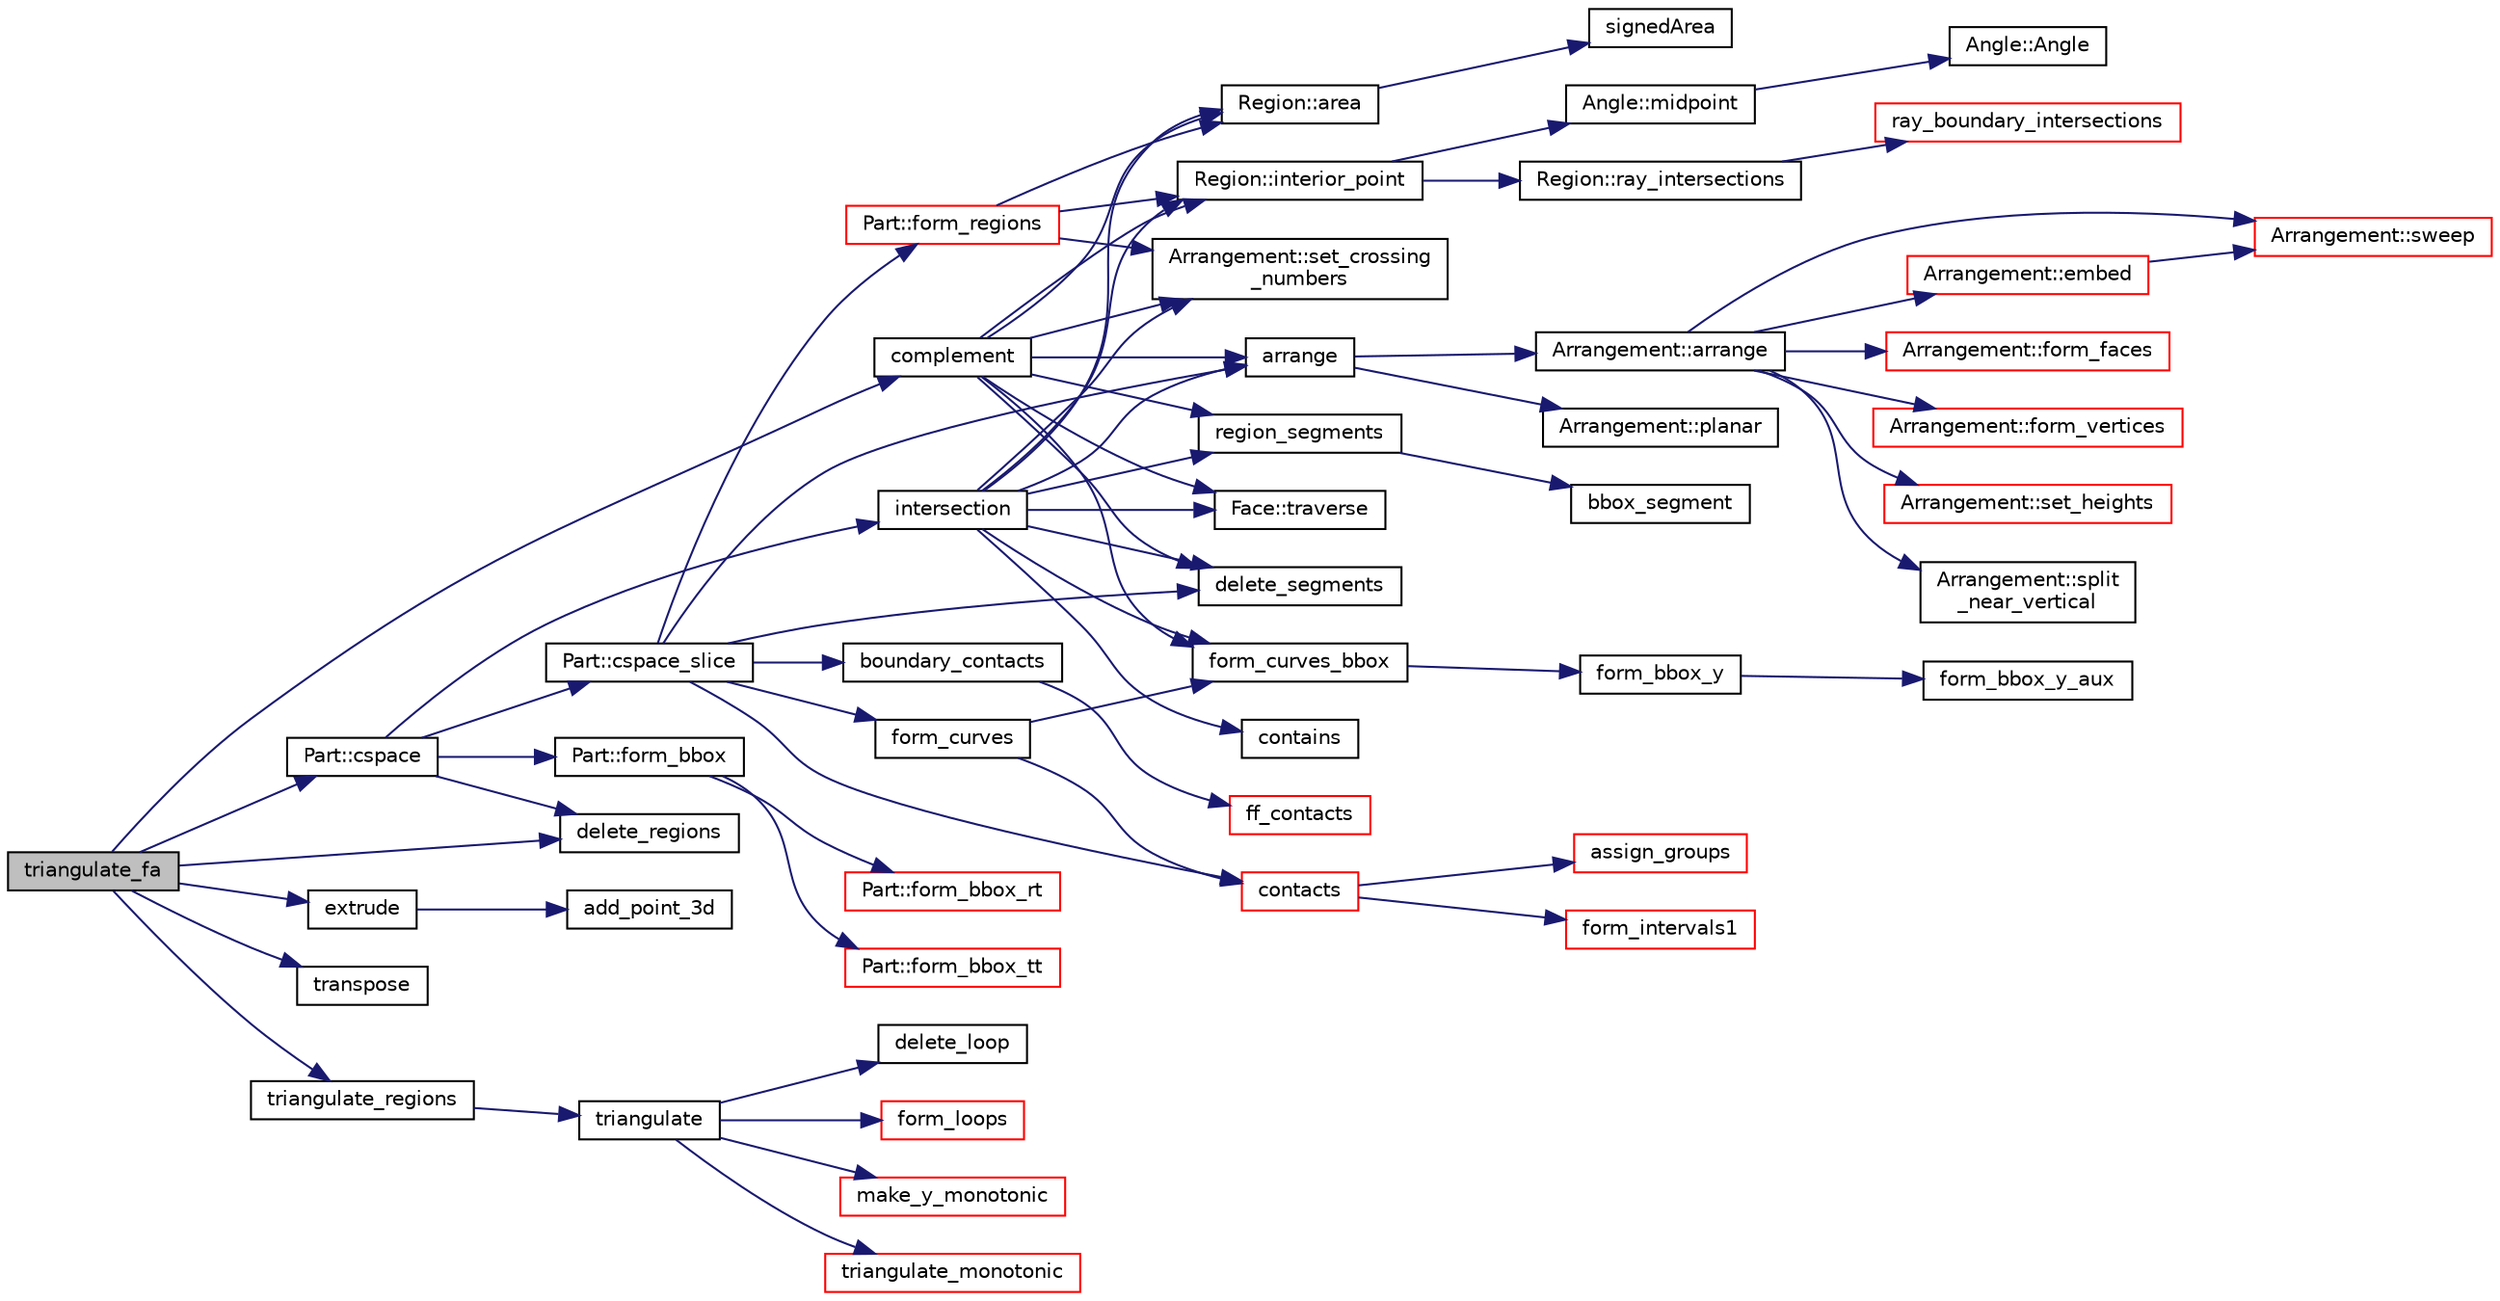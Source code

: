 digraph "triangulate_fa"
{
 // LATEX_PDF_SIZE
  edge [fontname="Helvetica",fontsize="10",labelfontname="Helvetica",labelfontsize="10"];
  node [fontname="Helvetica",fontsize="10",shape=record];
  rankdir="LR";
  Node1 [label="triangulate_fa",height=0.2,width=0.4,color="black", fillcolor="grey75", style="filled", fontcolor="black",tooltip=" "];
  Node1 -> Node2 [color="midnightblue",fontsize="10",style="solid",fontname="Helvetica"];
  Node2 [label="complement",height=0.2,width=0.4,color="black", fillcolor="white", style="filled",URL="$d7/d5f/system_8_c.html#a26844aaf5673452ccde61452e2431248",tooltip=" "];
  Node2 -> Node3 [color="midnightblue",fontsize="10",style="solid",fontname="Helvetica"];
  Node3 [label="Region::area",height=0.2,width=0.4,color="black", fillcolor="white", style="filled",URL="$df/d6c/class_region.html#ab694b0cf7e7ce0eb31b2d8b93201b6b9",tooltip=" "];
  Node3 -> Node4 [color="midnightblue",fontsize="10",style="solid",fontname="Helvetica"];
  Node4 [label="signedArea",height=0.2,width=0.4,color="black", fillcolor="white", style="filled",URL="$d5/d00/point_8_c.html#ac3461a08db55ea6d28a406f79a317cbd",tooltip=" "];
  Node2 -> Node5 [color="midnightblue",fontsize="10",style="solid",fontname="Helvetica"];
  Node5 [label="arrange",height=0.2,width=0.4,color="black", fillcolor="white", style="filled",URL="$d0/d11/arrange_8_c.html#a8f0f410db8738d9121c7b0a2629abd5d",tooltip=" "];
  Node5 -> Node6 [color="midnightblue",fontsize="10",style="solid",fontname="Helvetica"];
  Node6 [label="Arrangement::arrange",height=0.2,width=0.4,color="black", fillcolor="white", style="filled",URL="$d8/d46/class_arrangement.html#aa48e67ecbf171616e989d936e221a4e1",tooltip=" "];
  Node6 -> Node7 [color="midnightblue",fontsize="10",style="solid",fontname="Helvetica"];
  Node7 [label="Arrangement::embed",height=0.2,width=0.4,color="red", fillcolor="white", style="filled",URL="$d8/d46/class_arrangement.html#a837e4a1bfbca4ab14ed01a24ce7515c3",tooltip=" "];
  Node7 -> Node19 [color="midnightblue",fontsize="10",style="solid",fontname="Helvetica"];
  Node19 [label="Arrangement::sweep",height=0.2,width=0.4,color="red", fillcolor="white", style="filled",URL="$d8/d46/class_arrangement.html#ab638b3ef9af934a17614629b863c5de6",tooltip=" "];
  Node6 -> Node65 [color="midnightblue",fontsize="10",style="solid",fontname="Helvetica"];
  Node65 [label="Arrangement::form_faces",height=0.2,width=0.4,color="red", fillcolor="white", style="filled",URL="$d8/d46/class_arrangement.html#a4a4e0faf951ffd402c51b37ee383c0f2",tooltip=" "];
  Node6 -> Node72 [color="midnightblue",fontsize="10",style="solid",fontname="Helvetica"];
  Node72 [label="Arrangement::form_vertices",height=0.2,width=0.4,color="red", fillcolor="white", style="filled",URL="$d8/d46/class_arrangement.html#a7e203ff49daed9d0cbb8a8c3f4a5e4d7",tooltip=" "];
  Node6 -> Node74 [color="midnightblue",fontsize="10",style="solid",fontname="Helvetica"];
  Node74 [label="Arrangement::set_heights",height=0.2,width=0.4,color="red", fillcolor="white", style="filled",URL="$d8/d46/class_arrangement.html#a30f38146a5c6d702e2fa799c877c5b9b",tooltip=" "];
  Node6 -> Node77 [color="midnightblue",fontsize="10",style="solid",fontname="Helvetica"];
  Node77 [label="Arrangement::split\l_near_vertical",height=0.2,width=0.4,color="black", fillcolor="white", style="filled",URL="$d8/d46/class_arrangement.html#a406f7d20fee3b3b5c4763ba373de575a",tooltip=" "];
  Node6 -> Node19 [color="midnightblue",fontsize="10",style="solid",fontname="Helvetica"];
  Node5 -> Node78 [color="midnightblue",fontsize="10",style="solid",fontname="Helvetica"];
  Node78 [label="Arrangement::planar",height=0.2,width=0.4,color="black", fillcolor="white", style="filled",URL="$d8/d46/class_arrangement.html#af28f7ac0fe77372bc47af2ca03fe3e2a",tooltip=" "];
  Node2 -> Node79 [color="midnightblue",fontsize="10",style="solid",fontname="Helvetica"];
  Node79 [label="delete_segments",height=0.2,width=0.4,color="black", fillcolor="white", style="filled",URL="$d0/d11/arrange_8_c.html#ad281dbb75f898810d2d7ab25fbabbe98",tooltip=" "];
  Node2 -> Node80 [color="midnightblue",fontsize="10",style="solid",fontname="Helvetica"];
  Node80 [label="form_curves_bbox",height=0.2,width=0.4,color="black", fillcolor="white", style="filled",URL="$d6/d39/cs_8_c.html#a482936b55574b568da61cb5eada15921",tooltip=" "];
  Node80 -> Node81 [color="midnightblue",fontsize="10",style="solid",fontname="Helvetica"];
  Node81 [label="form_bbox_y",height=0.2,width=0.4,color="black", fillcolor="white", style="filled",URL="$d6/d39/cs_8_c.html#aa7cd0a64787cd04f01dee36ddd743cbd",tooltip=" "];
  Node81 -> Node82 [color="midnightblue",fontsize="10",style="solid",fontname="Helvetica"];
  Node82 [label="form_bbox_y_aux",height=0.2,width=0.4,color="black", fillcolor="white", style="filled",URL="$d6/d39/cs_8_c.html#a3c6609782ba59227978ea33a40d4ab2f",tooltip=" "];
  Node2 -> Node83 [color="midnightblue",fontsize="10",style="solid",fontname="Helvetica"];
  Node83 [label="Region::interior_point",height=0.2,width=0.4,color="black", fillcolor="white", style="filled",URL="$df/d6c/class_region.html#adefc4eeb2fc71edce16765fadb188f54",tooltip=" "];
  Node83 -> Node84 [color="midnightblue",fontsize="10",style="solid",fontname="Helvetica"];
  Node84 [label="Angle::midpoint",height=0.2,width=0.4,color="black", fillcolor="white", style="filled",URL="$d2/d39/class_angle.html#ae629906afe7b1653d224d953c857495a",tooltip=" "];
  Node84 -> Node85 [color="midnightblue",fontsize="10",style="solid",fontname="Helvetica"];
  Node85 [label="Angle::Angle",height=0.2,width=0.4,color="black", fillcolor="white", style="filled",URL="$d2/d39/class_angle.html#aca3c6e1519b40835d31736430ca082a9",tooltip=" "];
  Node83 -> Node86 [color="midnightblue",fontsize="10",style="solid",fontname="Helvetica"];
  Node86 [label="Region::ray_intersections",height=0.2,width=0.4,color="black", fillcolor="white", style="filled",URL="$df/d6c/class_region.html#a651358fb7bf2d65c3e6b185e5bfbb4b8",tooltip=" "];
  Node86 -> Node87 [color="midnightblue",fontsize="10",style="solid",fontname="Helvetica"];
  Node87 [label="ray_boundary_intersections",height=0.2,width=0.4,color="red", fillcolor="white", style="filled",URL="$d1/d25/region_8_c.html#a1194f4cdf0df8ec67b82a1012877842e",tooltip=" "];
  Node2 -> Node89 [color="midnightblue",fontsize="10",style="solid",fontname="Helvetica"];
  Node89 [label="region_segments",height=0.2,width=0.4,color="black", fillcolor="white", style="filled",URL="$d7/d5f/system_8_c.html#a660c3a3ae325298d0792a433ab9c9683",tooltip=" "];
  Node89 -> Node90 [color="midnightblue",fontsize="10",style="solid",fontname="Helvetica"];
  Node90 [label="bbox_segment",height=0.2,width=0.4,color="black", fillcolor="white", style="filled",URL="$d7/d5f/system_8_c.html#a82cbf5939ab5e9004e60e80823669680",tooltip=" "];
  Node2 -> Node91 [color="midnightblue",fontsize="10",style="solid",fontname="Helvetica"];
  Node91 [label="Arrangement::set_crossing\l_numbers",height=0.2,width=0.4,color="black", fillcolor="white", style="filled",URL="$d8/d46/class_arrangement.html#ac8aba3d8b28ba91cc00caaceac51d010",tooltip=" "];
  Node2 -> Node92 [color="midnightblue",fontsize="10",style="solid",fontname="Helvetica"];
  Node92 [label="Face::traverse",height=0.2,width=0.4,color="black", fillcolor="white", style="filled",URL="$d5/d2a/class_face.html#a3827ab35011657d59b73d5c1603dbe27",tooltip=" "];
  Node1 -> Node93 [color="midnightblue",fontsize="10",style="solid",fontname="Helvetica"];
  Node93 [label="Part::cspace",height=0.2,width=0.4,color="black", fillcolor="white", style="filled",URL="$db/d16/class_part.html#a9c2bd794a4a3973f19399344f44ad7dc",tooltip=" "];
  Node93 -> Node94 [color="midnightblue",fontsize="10",style="solid",fontname="Helvetica"];
  Node94 [label="Part::cspace_slice",height=0.2,width=0.4,color="black", fillcolor="white", style="filled",URL="$db/d16/class_part.html#aa13a2e3545f09854a75612909db0fe3d",tooltip=" "];
  Node94 -> Node5 [color="midnightblue",fontsize="10",style="solid",fontname="Helvetica"];
  Node94 -> Node95 [color="midnightblue",fontsize="10",style="solid",fontname="Helvetica"];
  Node95 [label="boundary_contacts",height=0.2,width=0.4,color="black", fillcolor="white", style="filled",URL="$d6/d39/cs_8_c.html#a30a9ef5a79bae429ee0c6947c9653f9a",tooltip=" "];
  Node95 -> Node96 [color="midnightblue",fontsize="10",style="solid",fontname="Helvetica"];
  Node96 [label="ff_contacts",height=0.2,width=0.4,color="red", fillcolor="white", style="filled",URL="$d6/d39/cs_8_c.html#afe4e4956749b12cf1bc61aa7def7e7b0",tooltip=" "];
  Node94 -> Node99 [color="midnightblue",fontsize="10",style="solid",fontname="Helvetica"];
  Node99 [label="contacts",height=0.2,width=0.4,color="red", fillcolor="white", style="filled",URL="$d6/d39/cs_8_c.html#abcd699cfbf8e64e6e6bb76bd8dda4579",tooltip=" "];
  Node99 -> Node100 [color="midnightblue",fontsize="10",style="solid",fontname="Helvetica"];
  Node100 [label="assign_groups",height=0.2,width=0.4,color="red", fillcolor="white", style="filled",URL="$d6/d39/cs_8_c.html#ae2d6005c9e2d3cb6672f64ff3126a498",tooltip=" "];
  Node99 -> Node106 [color="midnightblue",fontsize="10",style="solid",fontname="Helvetica"];
  Node106 [label="form_intervals1",height=0.2,width=0.4,color="red", fillcolor="white", style="filled",URL="$d6/d39/cs_8_c.html#afe96afa91adada0de2001ee6839aa644",tooltip=" "];
  Node94 -> Node79 [color="midnightblue",fontsize="10",style="solid",fontname="Helvetica"];
  Node94 -> Node179 [color="midnightblue",fontsize="10",style="solid",fontname="Helvetica"];
  Node179 [label="form_curves",height=0.2,width=0.4,color="black", fillcolor="white", style="filled",URL="$d6/d39/cs_8_c.html#a4b7de9e5dc6417dd0d5406ebc4229875",tooltip=" "];
  Node179 -> Node99 [color="midnightblue",fontsize="10",style="solid",fontname="Helvetica"];
  Node179 -> Node80 [color="midnightblue",fontsize="10",style="solid",fontname="Helvetica"];
  Node94 -> Node180 [color="midnightblue",fontsize="10",style="solid",fontname="Helvetica"];
  Node180 [label="Part::form_regions",height=0.2,width=0.4,color="red", fillcolor="white", style="filled",URL="$db/d16/class_part.html#a7b802302c9299086aa98cc314fed33d0",tooltip=" "];
  Node180 -> Node3 [color="midnightblue",fontsize="10",style="solid",fontname="Helvetica"];
  Node180 -> Node83 [color="midnightblue",fontsize="10",style="solid",fontname="Helvetica"];
  Node180 -> Node91 [color="midnightblue",fontsize="10",style="solid",fontname="Helvetica"];
  Node93 -> Node190 [color="midnightblue",fontsize="10",style="solid",fontname="Helvetica"];
  Node190 [label="delete_regions",height=0.2,width=0.4,color="black", fillcolor="white", style="filled",URL="$d1/d25/region_8_c.html#a1647f8fdd7436cfc14c1663a8fb56ebe",tooltip=" "];
  Node93 -> Node191 [color="midnightblue",fontsize="10",style="solid",fontname="Helvetica"];
  Node191 [label="Part::form_bbox",height=0.2,width=0.4,color="black", fillcolor="white", style="filled",URL="$db/d16/class_part.html#a72217419c9722ab419a277f89dd66bb2",tooltip=" "];
  Node191 -> Node192 [color="midnightblue",fontsize="10",style="solid",fontname="Helvetica"];
  Node192 [label="Part::form_bbox_rt",height=0.2,width=0.4,color="red", fillcolor="white", style="filled",URL="$db/d16/class_part.html#a1145fc11374252d233a0cf9d979226d0",tooltip=" "];
  Node191 -> Node195 [color="midnightblue",fontsize="10",style="solid",fontname="Helvetica"];
  Node195 [label="Part::form_bbox_tt",height=0.2,width=0.4,color="red", fillcolor="white", style="filled",URL="$db/d16/class_part.html#adad608e8915dc008798090f9bbf58dcd",tooltip=" "];
  Node93 -> Node197 [color="midnightblue",fontsize="10",style="solid",fontname="Helvetica"];
  Node197 [label="intersection",height=0.2,width=0.4,color="black", fillcolor="white", style="filled",URL="$d7/d5f/system_8_c.html#abc261e01d8f1e11eebaa933f9f6890ab",tooltip=" "];
  Node197 -> Node3 [color="midnightblue",fontsize="10",style="solid",fontname="Helvetica"];
  Node197 -> Node5 [color="midnightblue",fontsize="10",style="solid",fontname="Helvetica"];
  Node197 -> Node68 [color="midnightblue",fontsize="10",style="solid",fontname="Helvetica"];
  Node68 [label="contains",height=0.2,width=0.4,color="black", fillcolor="white", style="filled",URL="$d7/d5f/system_8_c.html#a7d7ac1def01662e67c5442394bdd3bb0",tooltip=" "];
  Node197 -> Node79 [color="midnightblue",fontsize="10",style="solid",fontname="Helvetica"];
  Node197 -> Node80 [color="midnightblue",fontsize="10",style="solid",fontname="Helvetica"];
  Node197 -> Node83 [color="midnightblue",fontsize="10",style="solid",fontname="Helvetica"];
  Node197 -> Node89 [color="midnightblue",fontsize="10",style="solid",fontname="Helvetica"];
  Node197 -> Node91 [color="midnightblue",fontsize="10",style="solid",fontname="Helvetica"];
  Node197 -> Node92 [color="midnightblue",fontsize="10",style="solid",fontname="Helvetica"];
  Node1 -> Node190 [color="midnightblue",fontsize="10",style="solid",fontname="Helvetica"];
  Node1 -> Node198 [color="midnightblue",fontsize="10",style="solid",fontname="Helvetica"];
  Node198 [label="extrude",height=0.2,width=0.4,color="black", fillcolor="white", style="filled",URL="$d7/d5f/system_8_c.html#a91d73aeb8c65d58a5b63ac0cf1fe3d95",tooltip=" "];
  Node198 -> Node199 [color="midnightblue",fontsize="10",style="solid",fontname="Helvetica"];
  Node199 [label="add_point_3d",height=0.2,width=0.4,color="black", fillcolor="white", style="filled",URL="$d7/d5f/system_8_c.html#a3e8494501350689592901382a4e21591",tooltip=" "];
  Node1 -> Node200 [color="midnightblue",fontsize="10",style="solid",fontname="Helvetica"];
  Node200 [label="transpose",height=0.2,width=0.4,color="black", fillcolor="white", style="filled",URL="$d7/d5f/system_8_c.html#a412742294c60cc4bb6ab155fd8e4d57e",tooltip=" "];
  Node1 -> Node201 [color="midnightblue",fontsize="10",style="solid",fontname="Helvetica"];
  Node201 [label="triangulate_regions",height=0.2,width=0.4,color="black", fillcolor="white", style="filled",URL="$d7/d5f/system_8_c.html#ad897483edb41f33a206e531e232ab46e",tooltip=" "];
  Node201 -> Node202 [color="midnightblue",fontsize="10",style="solid",fontname="Helvetica"];
  Node202 [label="triangulate",height=0.2,width=0.4,color="black", fillcolor="white", style="filled",URL="$d6/d83/mtriangulate_8_c.html#a1cccac85eafe48b037e31e8a41501b1f",tooltip=" "];
  Node202 -> Node203 [color="midnightblue",fontsize="10",style="solid",fontname="Helvetica"];
  Node203 [label="delete_loop",height=0.2,width=0.4,color="black", fillcolor="white", style="filled",URL="$d6/d83/mtriangulate_8_c.html#ab8ff31397ce646fb33137357fcef8b1a",tooltip=" "];
  Node202 -> Node204 [color="midnightblue",fontsize="10",style="solid",fontname="Helvetica"];
  Node204 [label="form_loops",height=0.2,width=0.4,color="red", fillcolor="white", style="filled",URL="$d6/d83/mtriangulate_8_c.html#af4f0cdc095f4f499b90cf0aa524e141a",tooltip=" "];
  Node202 -> Node206 [color="midnightblue",fontsize="10",style="solid",fontname="Helvetica"];
  Node206 [label="make_y_monotonic",height=0.2,width=0.4,color="red", fillcolor="white", style="filled",URL="$d6/d83/mtriangulate_8_c.html#a9cd0e7bd682f60555404bb68a58613d2",tooltip=" "];
  Node202 -> Node217 [color="midnightblue",fontsize="10",style="solid",fontname="Helvetica"];
  Node217 [label="triangulate_monotonic",height=0.2,width=0.4,color="red", fillcolor="white", style="filled",URL="$d6/d83/mtriangulate_8_c.html#af472d0d99666e3098c05ed374bf61b67",tooltip=" "];
}
